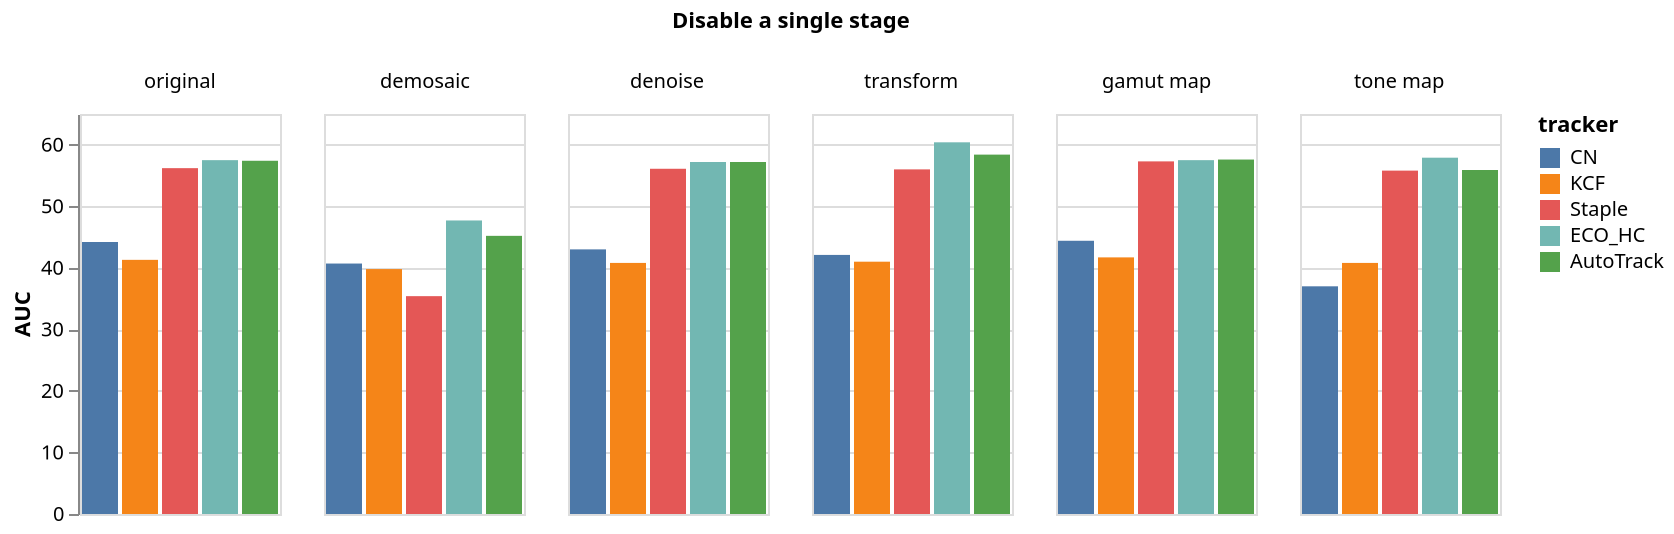 {
  "$schema": "https://vega.github.io/schema/vega-lite/v5.json",
  "data": {
    "values": [
      {
        "stage": "original",
        "tracker": "CN",
        "precision": 72.4,
        "AUC": 44.2
      },
      {
        "stage": "original",
        "tracker": "KCF",
        "precision": 68.5,
        "AUC": 41.3
      },
      {
        "stage": "original",
        "tracker": "Staple",
        "precision": 77.8,
        "AUC": 56.2
      },
      {
        "stage": "original",
        "tracker": "ECO_HC",
        "precision": 79.8,
        "AUC": 57.5
      },
      {
        "stage": "original",
        "tracker": "AutoTrack",
        "precision": 79.0,
        "AUC": 57.4
      },
      {
        "stage": "demosaic",
        "tracker": "CN",
        "precision": 65.5,
        "AUC": 40.7
      },
      {
        "stage": "demosaic",
        "tracker": "KCF",
        "precision": 66.5,
        "AUC": 39.8
      },
      {
        "stage": "demosaic",
        "tracker": "Staple",
        "precision": 54.2,
        "AUC": 35.4
      },
      {
        "stage": "demosaic",
        "tracker": "ECO_HC",
        "precision": 70.3,
        "AUC": 47.7
      },
      {
        "stage": "demosaic",
        "tracker": "AutoTrack",
        "precision": 71.9,
        "AUC": 45.2
      },
      {
        "stage": "denoise",
        "tracker": "CN",
        "precision": 70.0,
        "AUC": 43.0
      },
      {
        "stage": "denoise",
        "tracker": "KCF",
        "precision": 67.8,
        "AUC": 40.8
      },
      {
        "stage": "denoise",
        "tracker": "Staple",
        "precision": 77.3,
        "AUC": 56.1
      },
      {
        "stage": "denoise",
        "tracker": "ECO_HC",
        "precision": 79.4,
        "AUC": 57.2
      },
      {
        "stage": "denoise",
        "tracker": "AutoTrack",
        "precision": 78.7,
        "AUC": 57.2
      },
      {
        "stage": "transform",
        "tracker": "CN",
        "precision": 66.1,
        "AUC": 42.1
      },
      {
        "stage": "transform",
        "tracker": "KCF",
        "precision": 68.4,
        "AUC": 41.0
      },
      {
        "stage": "transform",
        "tracker": "Staple",
        "precision": 77.8,
        "AUC": 56.0
      },
      {
        "stage": "transform",
        "tracker": "ECO_HC",
        "precision": 81.8,
        "AUC": 60.4
      },
      {
        "stage": "transform",
        "tracker": "AutoTrack",
        "precision": 81.2,
        "AUC": 58.4
      },
      {
        "stage": "gamut map",
        "tracker": "CN",
        "precision": 72.3,
        "AUC": 44.4
      },
      {
        "stage": "gamut map",
        "tracker": "KCF",
        "precision": 69.5,
        "AUC": 41.7
      },
      {
        "stage": "gamut map",
        "tracker": "Staple",
        "precision": 78.9,
        "AUC": 57.3
      },
      {
        "stage": "gamut map",
        "tracker": "ECO_HC",
        "precision": 79.2,
        "AUC": 57.5
      },
      {
        "stage": "gamut map",
        "tracker": "AutoTrack",
        "precision": 78.9,
        "AUC": 57.6
      },
      {
        "stage": "tone map",
        "tracker": "CN",
        "precision": 62.0,
        "AUC": 37.0
      },
      {
        "stage": "tone map",
        "tracker": "KCF",
        "precision": 67.1,
        "AUC": 40.8
      },
      {
        "stage": "tone map",
        "tracker": "Staple",
        "precision": 78.7,
        "AUC": 55.8
      },
      {
        "stage": "tone map",
        "tracker": "ECO_HC",
        "precision": 79.8,
        "AUC": 57.9
      },
      {
        "stage": "tone map",
        "tracker": "AutoTrack",
        "precision": 77.5,
        "AUC": 55.9
      }
    ]
  },
  "mark": "bar",
  "encoding": {
    "x": {
      "field": "tracker",
      "type": "nominal",
      "sort": [
        "CN",
        "KCF",
        "Staple",
        "ECO_HC",
        "AutoTrack"
      ],
      "axis": null
    },
    "y": {
      "field": "AUC",
      "type": "quantitative"
    },
    "color": {
      "field": "tracker",
      "sort": [
        "CN",
        "KCF",
        "Staple",
        "ECO_HC",
        "AutoTrack"
      ],
      "type": "nominal"
    },
    "column": {
      "field": "stage",
      "sort": [
        "original",
        "demosaic",
        "denoise",
        "transform",
        "gamut map",
        "tone map"
      ],
      "title": "Disable a single stage"
    }
  }
}